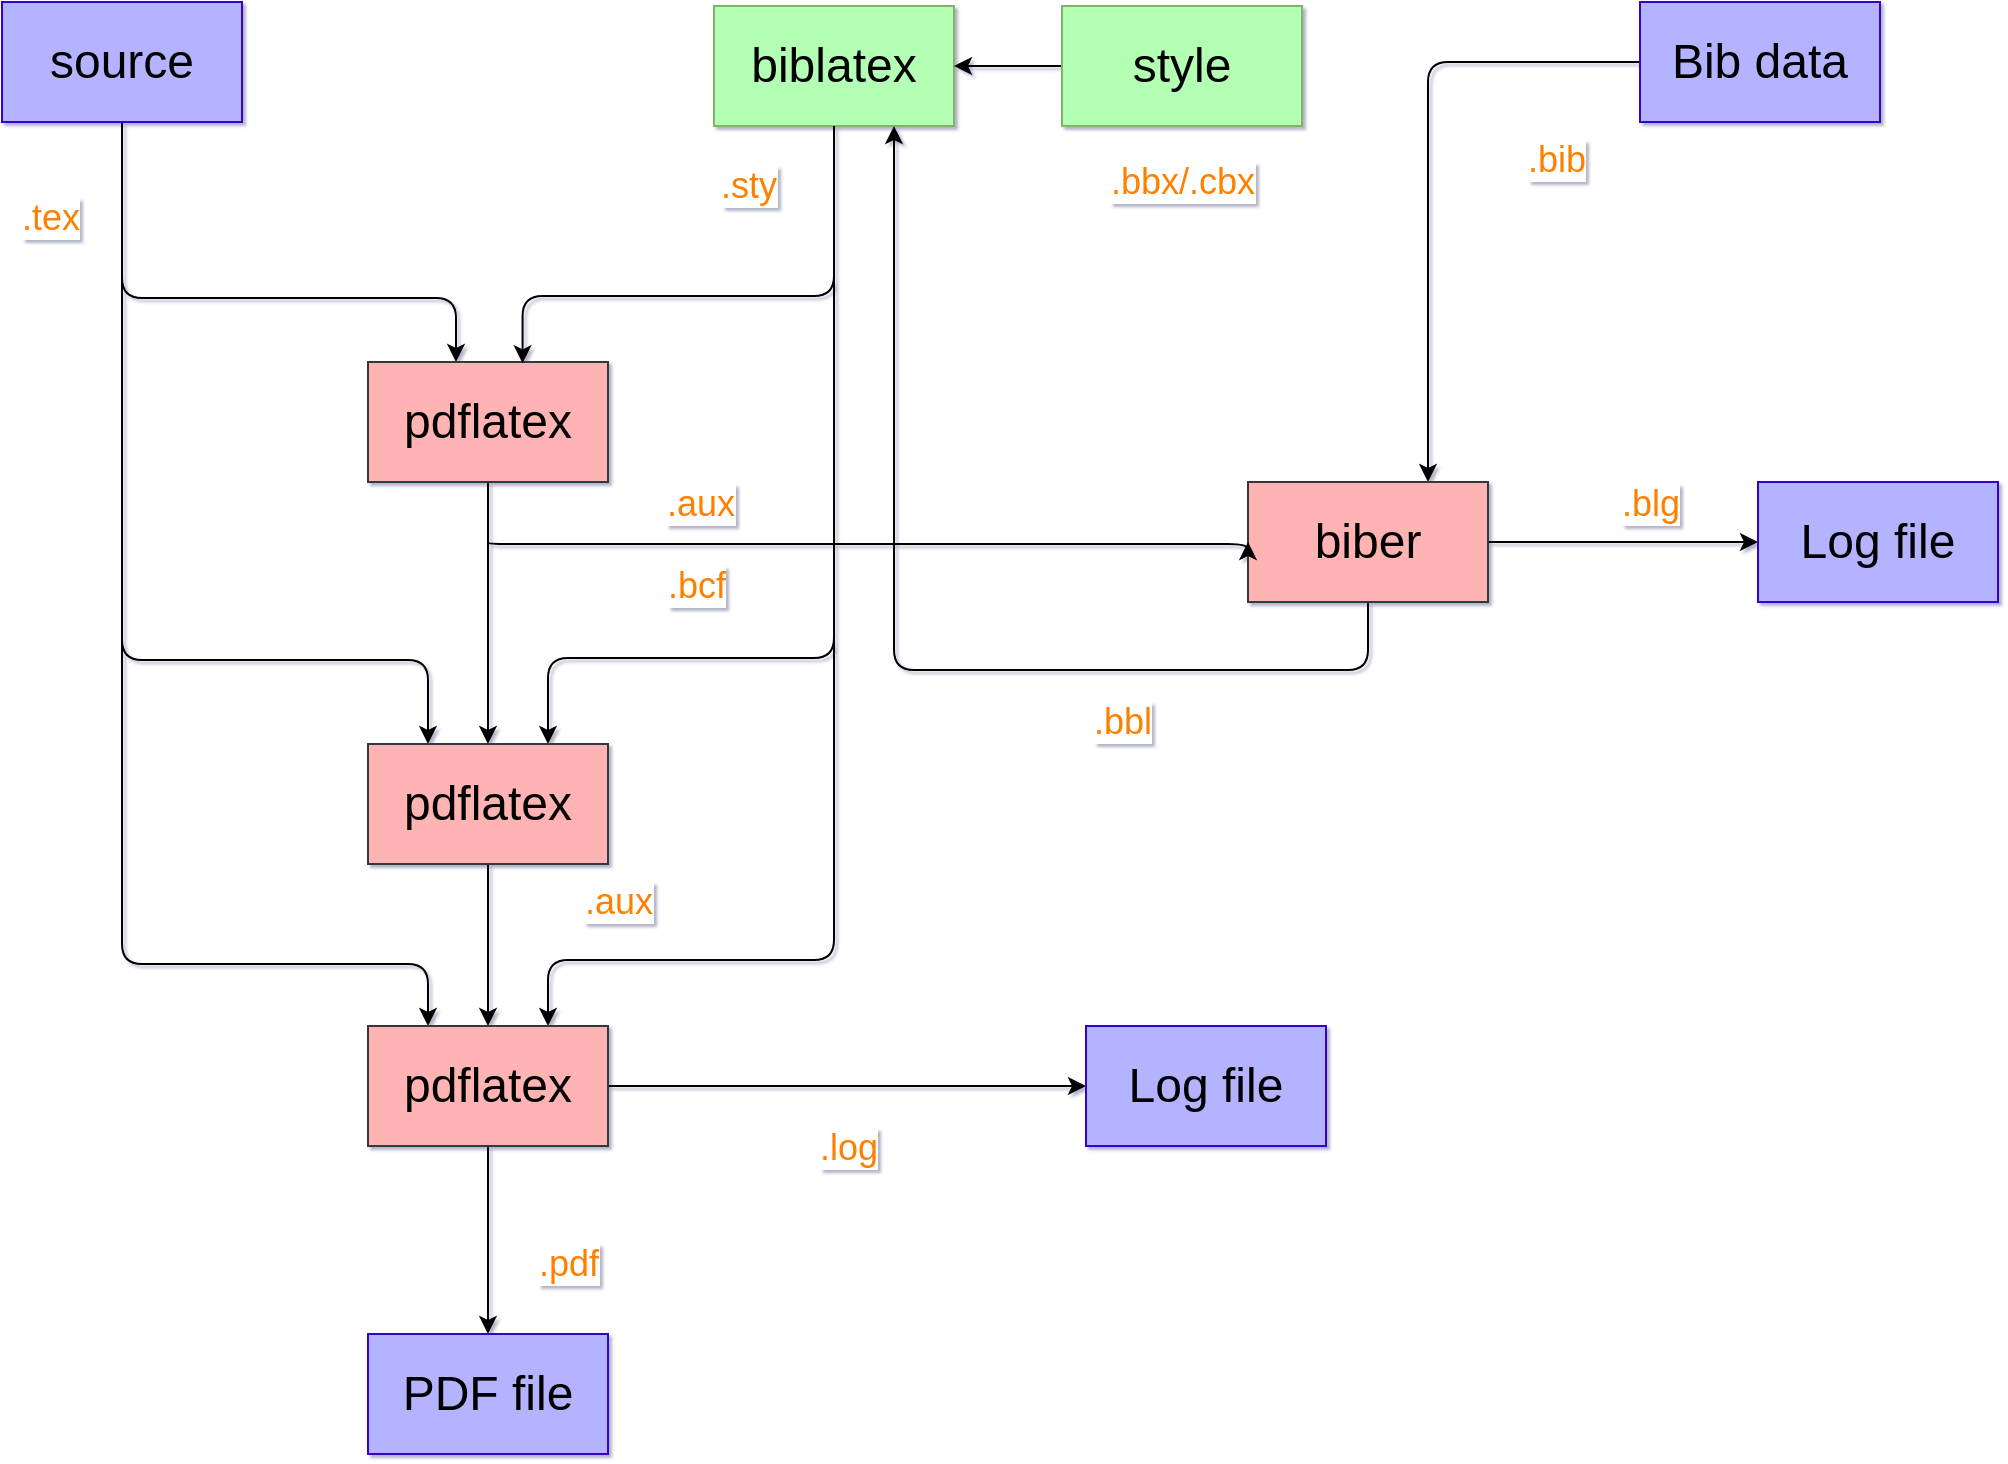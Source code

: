 <mxfile>
    <diagram id="ewcNbHi4gnkteI9OBy0e" name="第 1 页">
        <mxGraphModel dx="2528" dy="1147" grid="0" gridSize="10" guides="1" tooltips="1" connect="1" arrows="1" fold="1" page="0" pageScale="1" pageWidth="827" pageHeight="1169" background="none" math="0" shadow="1" adaptiveColors="auto">
            <root>
                <mxCell id="0"/>
                <mxCell id="1" parent="0"/>
                <mxCell id="24" style="edgeStyle=orthogonalEdgeStyle;html=1;exitX=0.5;exitY=1;exitDx=0;exitDy=0;" parent="1" source="8" target="10" edge="1">
                    <mxGeometry relative="1" as="geometry">
                        <mxPoint x="-376.667" y="324.0" as="targetPoint"/>
                        <Array as="points">
                            <mxPoint x="-383" y="366"/>
                            <mxPoint x="-216" y="366"/>
                        </Array>
                    </mxGeometry>
                </mxCell>
                <mxCell id="27" style="edgeStyle=orthogonalEdgeStyle;shape=connector;rounded=1;html=1;exitX=0.5;exitY=1;exitDx=0;exitDy=0;entryX=0.25;entryY=0;entryDx=0;entryDy=0;strokeColor=default;align=center;verticalAlign=middle;fontFamily=Helvetica;fontSize=11;fontColor=default;labelBackgroundColor=default;endArrow=classic;" parent="1" source="8" target="16" edge="1">
                    <mxGeometry relative="1" as="geometry">
                        <Array as="points">
                            <mxPoint x="-383" y="547"/>
                            <mxPoint x="-230" y="547"/>
                        </Array>
                    </mxGeometry>
                </mxCell>
                <mxCell id="29" style="edgeStyle=orthogonalEdgeStyle;shape=connector;rounded=1;html=1;exitX=0.5;exitY=1;exitDx=0;exitDy=0;entryX=0.25;entryY=0;entryDx=0;entryDy=0;strokeColor=default;align=center;verticalAlign=middle;fontFamily=Helvetica;fontSize=11;fontColor=default;labelBackgroundColor=default;endArrow=classic;" parent="1" source="8" target="17" edge="1">
                    <mxGeometry relative="1" as="geometry">
                        <Array as="points">
                            <mxPoint x="-383" y="699"/>
                            <mxPoint x="-230" y="699"/>
                        </Array>
                    </mxGeometry>
                </mxCell>
                <mxCell id="8" value="&lt;font style=&quot;font-size: 24px; color: light-dark(rgb(0, 0, 0), rgb(0, 0, 0));&quot;&gt;source&lt;/font&gt;" style="rounded=0;whiteSpace=wrap;html=1;fillColor=light-dark(#B3B3FF,#B3B3FF);fontColor=#ffffff;strokeColor=#3700CC;" parent="1" vertex="1">
                    <mxGeometry x="-443" y="218" width="120" height="60" as="geometry"/>
                </mxCell>
                <mxCell id="42" style="edgeStyle=orthogonalEdgeStyle;shape=connector;rounded=1;html=1;exitX=0.5;exitY=1;exitDx=0;exitDy=0;entryX=0.75;entryY=0;entryDx=0;entryDy=0;strokeColor=default;align=center;verticalAlign=middle;fontFamily=Helvetica;fontSize=11;fontColor=default;labelBackgroundColor=default;resizable=0;endArrow=classic;" parent="1" source="9" target="16" edge="1">
                    <mxGeometry relative="1" as="geometry">
                        <Array as="points">
                            <mxPoint x="-27" y="546"/>
                            <mxPoint x="-170" y="546"/>
                        </Array>
                    </mxGeometry>
                </mxCell>
                <mxCell id="44" style="edgeStyle=orthogonalEdgeStyle;shape=connector;rounded=1;html=1;exitX=0.5;exitY=1;exitDx=0;exitDy=0;entryX=0.75;entryY=0;entryDx=0;entryDy=0;strokeColor=default;align=center;verticalAlign=middle;fontFamily=Helvetica;fontSize=11;fontColor=default;labelBackgroundColor=default;resizable=0;endArrow=classic;" parent="1" source="9" target="17" edge="1">
                    <mxGeometry relative="1" as="geometry">
                        <Array as="points">
                            <mxPoint x="-27" y="697"/>
                            <mxPoint x="-170" y="697"/>
                        </Array>
                    </mxGeometry>
                </mxCell>
                <mxCell id="9" value="&lt;font style=&quot;font-size: 24px; color: light-dark(rgb(0, 0, 0), rgb(0, 0, 0));&quot;&gt;biblatex&lt;/font&gt;" style="rounded=0;whiteSpace=wrap;html=1;fillColor=light-dark(#B3FFB3,#B3FFB3);strokeColor=#82b366;gradientColor=none;" parent="1" vertex="1">
                    <mxGeometry x="-87" y="220" width="120" height="60" as="geometry"/>
                </mxCell>
                <mxCell id="28" style="edgeStyle=orthogonalEdgeStyle;shape=connector;rounded=1;html=1;exitX=0.5;exitY=1;exitDx=0;exitDy=0;entryX=0.5;entryY=0;entryDx=0;entryDy=0;strokeColor=default;align=center;verticalAlign=middle;fontFamily=Helvetica;fontSize=11;fontColor=default;labelBackgroundColor=default;endArrow=classic;" parent="1" source="10" target="16" edge="1">
                    <mxGeometry relative="1" as="geometry"/>
                </mxCell>
                <mxCell id="10" value="&lt;font style=&quot;font-size: 24px; color: light-dark(rgb(0, 0, 0), rgb(0, 0, 0));&quot;&gt;pdflatex&lt;/font&gt;" style="rounded=0;whiteSpace=wrap;html=1;fillColor=light-dark(#FFB3B3,#FFB3B3);strokeColor=#36393d;" parent="1" vertex="1">
                    <mxGeometry x="-260" y="398" width="120" height="60" as="geometry"/>
                </mxCell>
                <mxCell id="41" style="edgeStyle=orthogonalEdgeStyle;shape=connector;rounded=1;html=1;exitX=0;exitY=0.5;exitDx=0;exitDy=0;entryX=1;entryY=0.5;entryDx=0;entryDy=0;strokeColor=default;align=center;verticalAlign=middle;fontFamily=Helvetica;fontSize=11;fontColor=default;labelBackgroundColor=default;resizable=0;endArrow=classic;" parent="1" source="13" target="9" edge="1">
                    <mxGeometry relative="1" as="geometry"/>
                </mxCell>
                <mxCell id="13" value="&lt;font style=&quot;font-size: 24px; color: light-dark(rgb(0, 0, 0), rgb(0, 0, 0));&quot;&gt;style&lt;/font&gt;" style="rounded=0;whiteSpace=wrap;html=1;fillColor=light-dark(#B3FFB3,#B3FFB3);strokeColor=#82b366;gradientColor=none;" parent="1" vertex="1">
                    <mxGeometry x="87" y="220" width="120" height="60" as="geometry"/>
                </mxCell>
                <mxCell id="48" style="edgeStyle=orthogonalEdgeStyle;shape=connector;rounded=1;html=1;exitX=0;exitY=0.5;exitDx=0;exitDy=0;entryX=0.75;entryY=0;entryDx=0;entryDy=0;strokeColor=default;align=center;verticalAlign=middle;fontFamily=Helvetica;fontSize=11;fontColor=default;labelBackgroundColor=default;resizable=0;endArrow=classic;" parent="1" source="15" target="18" edge="1">
                    <mxGeometry relative="1" as="geometry">
                        <Array as="points">
                            <mxPoint x="270" y="248"/>
                        </Array>
                    </mxGeometry>
                </mxCell>
                <mxCell id="15" value="&lt;font style=&quot;font-size: 24px; color: light-dark(rgb(0, 0, 0), rgb(0, 0, 0));&quot;&gt;Bib data&lt;/font&gt;" style="rounded=0;whiteSpace=wrap;html=1;fillColor=light-dark(#B3B3FF,#B3B3FF);fontColor=#ffffff;strokeColor=#3700CC;" parent="1" vertex="1">
                    <mxGeometry x="376" y="218" width="120" height="60" as="geometry"/>
                </mxCell>
                <mxCell id="36" style="edgeStyle=orthogonalEdgeStyle;shape=connector;rounded=1;html=1;exitX=0.5;exitY=1;exitDx=0;exitDy=0;strokeColor=default;align=center;verticalAlign=middle;fontFamily=Helvetica;fontSize=11;fontColor=default;labelBackgroundColor=default;resizable=0;endArrow=classic;" parent="1" source="16" target="17" edge="1">
                    <mxGeometry relative="1" as="geometry"/>
                </mxCell>
                <mxCell id="16" value="&lt;font style=&quot;font-size: 24px; color: light-dark(rgb(0, 0, 0), rgb(0, 0, 0));&quot;&gt;pdflatex&lt;/font&gt;" style="rounded=0;whiteSpace=wrap;html=1;fillColor=light-dark(#FFB3B3,#FFB3B3);strokeColor=#36393d;" parent="1" vertex="1">
                    <mxGeometry x="-260" y="589" width="120" height="60" as="geometry"/>
                </mxCell>
                <mxCell id="43" style="edgeStyle=orthogonalEdgeStyle;shape=connector;rounded=1;html=1;exitX=0.5;exitY=1;exitDx=0;exitDy=0;entryX=0.5;entryY=0;entryDx=0;entryDy=0;strokeColor=default;align=center;verticalAlign=middle;fontFamily=Helvetica;fontSize=11;fontColor=default;labelBackgroundColor=default;resizable=0;endArrow=classic;" parent="1" source="17" target="21" edge="1">
                    <mxGeometry relative="1" as="geometry"/>
                </mxCell>
                <mxCell id="50" style="edgeStyle=orthogonalEdgeStyle;shape=connector;rounded=1;html=1;entryX=0;entryY=0.5;entryDx=0;entryDy=0;strokeColor=default;align=center;verticalAlign=middle;fontFamily=Helvetica;fontSize=11;fontColor=default;labelBackgroundColor=default;resizable=0;endArrow=classic;" parent="1" source="17" target="20" edge="1">
                    <mxGeometry relative="1" as="geometry"/>
                </mxCell>
                <mxCell id="17" value="&lt;font style=&quot;font-size: 24px; color: light-dark(rgb(0, 0, 0), rgb(0, 0, 0));&quot;&gt;pdflatex&lt;/font&gt;" style="rounded=0;whiteSpace=wrap;html=1;fillColor=light-dark(#FFB3B3,#FFB3B3);strokeColor=#36393d;" parent="1" vertex="1">
                    <mxGeometry x="-260" y="730" width="120" height="60" as="geometry"/>
                </mxCell>
                <mxCell id="46" style="edgeStyle=orthogonalEdgeStyle;shape=connector;rounded=1;html=1;entryX=0.75;entryY=1;entryDx=0;entryDy=0;strokeColor=default;align=center;verticalAlign=middle;fontFamily=Helvetica;fontSize=11;fontColor=default;labelBackgroundColor=default;resizable=0;endArrow=classic;" parent="1" source="18" target="9" edge="1">
                    <mxGeometry relative="1" as="geometry">
                        <Array as="points">
                            <mxPoint x="240" y="552"/>
                            <mxPoint x="3" y="552"/>
                        </Array>
                    </mxGeometry>
                </mxCell>
                <mxCell id="49" style="edgeStyle=orthogonalEdgeStyle;shape=connector;rounded=1;html=1;exitX=1;exitY=0.5;exitDx=0;exitDy=0;entryX=0;entryY=0.5;entryDx=0;entryDy=0;strokeColor=default;align=center;verticalAlign=middle;fontFamily=Helvetica;fontSize=11;fontColor=default;labelBackgroundColor=default;resizable=0;endArrow=classic;" parent="1" source="18" target="19" edge="1">
                    <mxGeometry relative="1" as="geometry"/>
                </mxCell>
                <mxCell id="18" value="&lt;font style=&quot;font-size: 24px; color: light-dark(rgb(0, 0, 0), rgb(0, 0, 0));&quot;&gt;biber&lt;/font&gt;" style="rounded=0;whiteSpace=wrap;html=1;fillColor=light-dark(#FFB3B3,#FFB3B3);strokeColor=#36393d;" parent="1" vertex="1">
                    <mxGeometry x="180" y="458" width="120" height="60" as="geometry"/>
                </mxCell>
                <mxCell id="19" value="&lt;font style=&quot;font-size: 24px; color: light-dark(rgb(0, 0, 0), rgb(0, 0, 0));&quot;&gt;Log file&lt;/font&gt;" style="rounded=0;whiteSpace=wrap;html=1;fillColor=light-dark(#B3B3FF,#B3B3FF);fontColor=#ffffff;strokeColor=#3700CC;" parent="1" vertex="1">
                    <mxGeometry x="435" y="458" width="120" height="60" as="geometry"/>
                </mxCell>
                <mxCell id="20" value="&lt;font style=&quot;font-size: 24px; color: light-dark(rgb(0, 0, 0), rgb(0, 0, 0));&quot;&gt;Log file&lt;/font&gt;" style="rounded=0;whiteSpace=wrap;html=1;fillColor=light-dark(#B3B3FF,#B3B3FF);fontColor=#ffffff;strokeColor=#3700CC;" parent="1" vertex="1">
                    <mxGeometry x="99" y="730" width="120" height="60" as="geometry"/>
                </mxCell>
                <mxCell id="21" value="&lt;font style=&quot;font-size: 24px; color: light-dark(rgb(0, 0, 0), rgb(0, 0, 0));&quot;&gt;PDF file&lt;/font&gt;" style="rounded=0;whiteSpace=wrap;html=1;fillColor=light-dark(#B3B3FF,#B3B3FF);fontColor=#ffffff;strokeColor=#3700CC;" parent="1" vertex="1">
                    <mxGeometry x="-260" y="884" width="120" height="60" as="geometry"/>
                </mxCell>
                <mxCell id="37" style="edgeStyle=orthogonalEdgeStyle;shape=connector;rounded=1;html=1;exitX=0.5;exitY=1;exitDx=0;exitDy=0;entryX=0.644;entryY=0.011;entryDx=0;entryDy=0;entryPerimeter=0;strokeColor=default;align=center;verticalAlign=middle;fontFamily=Helvetica;fontSize=11;fontColor=default;labelBackgroundColor=default;resizable=0;endArrow=classic;" parent="1" source="9" target="10" edge="1">
                    <mxGeometry relative="1" as="geometry">
                        <Array as="points">
                            <mxPoint x="-27" y="365"/>
                            <mxPoint x="-183" y="365"/>
                        </Array>
                    </mxGeometry>
                </mxCell>
                <mxCell id="39" value="&lt;font style=&quot;font-size: 18px; color: light-dark(rgb(255, 128, 0), rgb(255, 128, 0));&quot;&gt;.tex&lt;/font&gt;" style="text;html=1;align=center;verticalAlign=middle;resizable=0;points=[];autosize=1;strokeColor=none;fillColor=none;fontFamily=Helvetica;fontSize=11;fontColor=default;labelBackgroundColor=default;" parent="1" vertex="1">
                    <mxGeometry x="-443" y="309" width="47" height="34" as="geometry"/>
                </mxCell>
                <mxCell id="45" value="" style="endArrow=classic;html=1;rounded=1;strokeColor=default;align=center;verticalAlign=middle;fontFamily=Helvetica;fontSize=11;fontColor=default;labelBackgroundColor=default;resizable=0;edgeStyle=orthogonalEdgeStyle;entryX=0;entryY=0.5;entryDx=0;entryDy=0;" parent="1" target="18" edge="1">
                    <mxGeometry width="50" height="50" relative="1" as="geometry">
                        <mxPoint x="-200" y="488" as="sourcePoint"/>
                        <mxPoint x="169" y="489" as="targetPoint"/>
                        <Array as="points">
                            <mxPoint x="-200" y="489"/>
                        </Array>
                    </mxGeometry>
                </mxCell>
                <mxCell id="51" value="&lt;font style=&quot;font-size: 18px; color: light-dark(rgb(255, 128, 0), rgb(255, 128, 0));&quot;&gt;.bbx/.cbx&lt;/font&gt;" style="text;html=1;align=center;verticalAlign=middle;resizable=0;points=[];autosize=1;strokeColor=none;fillColor=none;fontFamily=Helvetica;fontSize=11;fontColor=default;labelBackgroundColor=default;" parent="1" vertex="1">
                    <mxGeometry x="102" y="291" width="90" height="34" as="geometry"/>
                </mxCell>
                <mxCell id="52" value="&lt;font style=&quot;font-size: 18px; color: light-dark(rgb(255, 128, 0), rgb(255, 128, 0));&quot;&gt;.sty&lt;/font&gt;" style="text;html=1;align=center;verticalAlign=middle;resizable=0;points=[];autosize=1;strokeColor=none;fillColor=none;fontFamily=Helvetica;fontSize=11;fontColor=default;labelBackgroundColor=default;" parent="1" vertex="1">
                    <mxGeometry x="-93" y="293" width="46" height="34" as="geometry"/>
                </mxCell>
                <mxCell id="54" value="&lt;font style=&quot;font-size: 18px; color: light-dark(rgb(255, 128, 0), rgb(255, 128, 0));&quot;&gt;.bib&lt;/font&gt;" style="text;html=1;align=center;verticalAlign=middle;resizable=0;points=[];autosize=1;strokeColor=none;fillColor=none;fontFamily=Helvetica;fontSize=11;fontColor=default;labelBackgroundColor=default;" parent="1" vertex="1">
                    <mxGeometry x="310" y="280" width="47" height="34" as="geometry"/>
                </mxCell>
                <mxCell id="55" value="&lt;font style=&quot;font-size: 18px; color: light-dark(rgb(255, 128, 0), rgb(255, 128, 0));&quot;&gt;.aux&lt;/font&gt;" style="text;html=1;align=center;verticalAlign=middle;resizable=0;points=[];autosize=1;strokeColor=none;fillColor=none;fontFamily=Helvetica;fontSize=11;fontColor=default;labelBackgroundColor=default;" parent="1" vertex="1">
                    <mxGeometry x="-120" y="452" width="52" height="34" as="geometry"/>
                </mxCell>
                <mxCell id="56" value="&lt;font style=&quot;font-size: 18px; color: light-dark(rgb(255, 128, 0), rgb(255, 128, 0));&quot;&gt;.bbl&lt;/font&gt;" style="text;html=1;align=center;verticalAlign=middle;resizable=0;points=[];autosize=1;strokeColor=none;fillColor=none;fontFamily=Helvetica;fontSize=11;fontColor=default;labelBackgroundColor=default;" parent="1" vertex="1">
                    <mxGeometry x="93" y="561" width="47" height="34" as="geometry"/>
                </mxCell>
                <mxCell id="57" value="&lt;font style=&quot;font-size: 18px; color: light-dark(rgb(255, 128, 0), rgb(255, 128, 0));&quot;&gt;.blg&lt;/font&gt;" style="text;html=1;align=center;verticalAlign=middle;resizable=0;points=[];autosize=1;strokeColor=none;fillColor=none;fontFamily=Helvetica;fontSize=11;fontColor=default;labelBackgroundColor=default;" parent="1" vertex="1">
                    <mxGeometry x="357" y="452" width="47" height="34" as="geometry"/>
                </mxCell>
                <mxCell id="58" value="&lt;font style=&quot;font-size: 18px; color: light-dark(rgb(255, 128, 0), rgb(255, 128, 0));&quot;&gt;.aux&lt;/font&gt;" style="text;html=1;align=center;verticalAlign=middle;resizable=0;points=[];autosize=1;strokeColor=none;fillColor=none;fontFamily=Helvetica;fontSize=11;fontColor=default;labelBackgroundColor=default;" parent="1" vertex="1">
                    <mxGeometry x="-161" y="651" width="52" height="34" as="geometry"/>
                </mxCell>
                <mxCell id="59" value="&lt;font style=&quot;font-size: 18px; color: light-dark(rgb(255, 128, 0), rgb(255, 128, 0));&quot;&gt;.log&lt;/font&gt;&lt;span style=&quot;font-family: monospace; font-size: 0px; text-align: start;&quot;&gt;%3CmxGraphModel%3E%3Croot%3E%3CmxCell%20id%3D%220%22%2F%3E%3CmxCell%20id%3D%221%22%20parent%3D%220%22%2F%3E%3CmxCell%20id%3D%222%22%20value%3D%22%26lt%3Bfont%20style%3D%26quot%3Bfont-size%3A%2018px%3B%20color%3A%20light-dark(rgb(255%2C%20128%2C%200)%2C%20rgb(255%2C%20128%2C%200))%3B%26quot%3B%26gt%3B.bbl%26lt%3B%2Ffont%26gt%3B%22%20style%3D%22text%3Bhtml%3D1%3Balign%3Dcenter%3BverticalAlign%3Dmiddle%3Bresizable%3D0%3Bpoints%3D%5B%5D%3Bautosize%3D1%3BstrokeColor%3Dnone%3BfillColor%3Dnone%3BfontFamily%3DHelvetica%3BfontSize%3D11%3BfontColor%3Ddefault%3BlabelBackgroundColor%3Ddefault%3B%22%20vertex%3D%221%22%20parent%3D%221%22%3E%3CmxGeometry%20x%3D%2293%22%20y%3D%22561%22%20width%3D%2247%22%20height%3D%2234%22%20as%3D%22geometry%22%2F%3E%3C%2FmxCell%3E%3C%2Froot%3E%3C%2FmxGraphModel%3E&lt;/span&gt;" style="text;html=1;align=center;verticalAlign=middle;resizable=0;points=[];autosize=1;strokeColor=none;fillColor=none;fontFamily=Helvetica;fontSize=11;fontColor=default;labelBackgroundColor=default;" parent="1" vertex="1">
                    <mxGeometry x="-44" y="774" width="47" height="34" as="geometry"/>
                </mxCell>
                <mxCell id="60" value="&lt;font style=&quot;font-size: 18px; color: light-dark(rgb(255, 128, 0), rgb(255, 128, 0));&quot;&gt;.pdf&lt;/font&gt;" style="text;html=1;align=center;verticalAlign=middle;resizable=0;points=[];autosize=1;strokeColor=none;fillColor=none;fontFamily=Helvetica;fontSize=11;fontColor=default;labelBackgroundColor=default;" parent="1" vertex="1">
                    <mxGeometry x="-184" y="832" width="48" height="34" as="geometry"/>
                </mxCell>
                <mxCell id="61" value="&lt;font style=&quot;font-size: 18px; color: light-dark(rgb(255, 128, 0), rgb(255, 128, 0));&quot;&gt;.bcf&lt;/font&gt;" style="text;html=1;align=center;verticalAlign=middle;resizable=0;points=[];autosize=1;strokeColor=none;fillColor=none;fontFamily=Helvetica;fontSize=11;fontColor=default;labelBackgroundColor=default;" vertex="1" parent="1">
                    <mxGeometry x="-120" y="493" width="47" height="34" as="geometry"/>
                </mxCell>
            </root>
        </mxGraphModel>
    </diagram>
</mxfile>